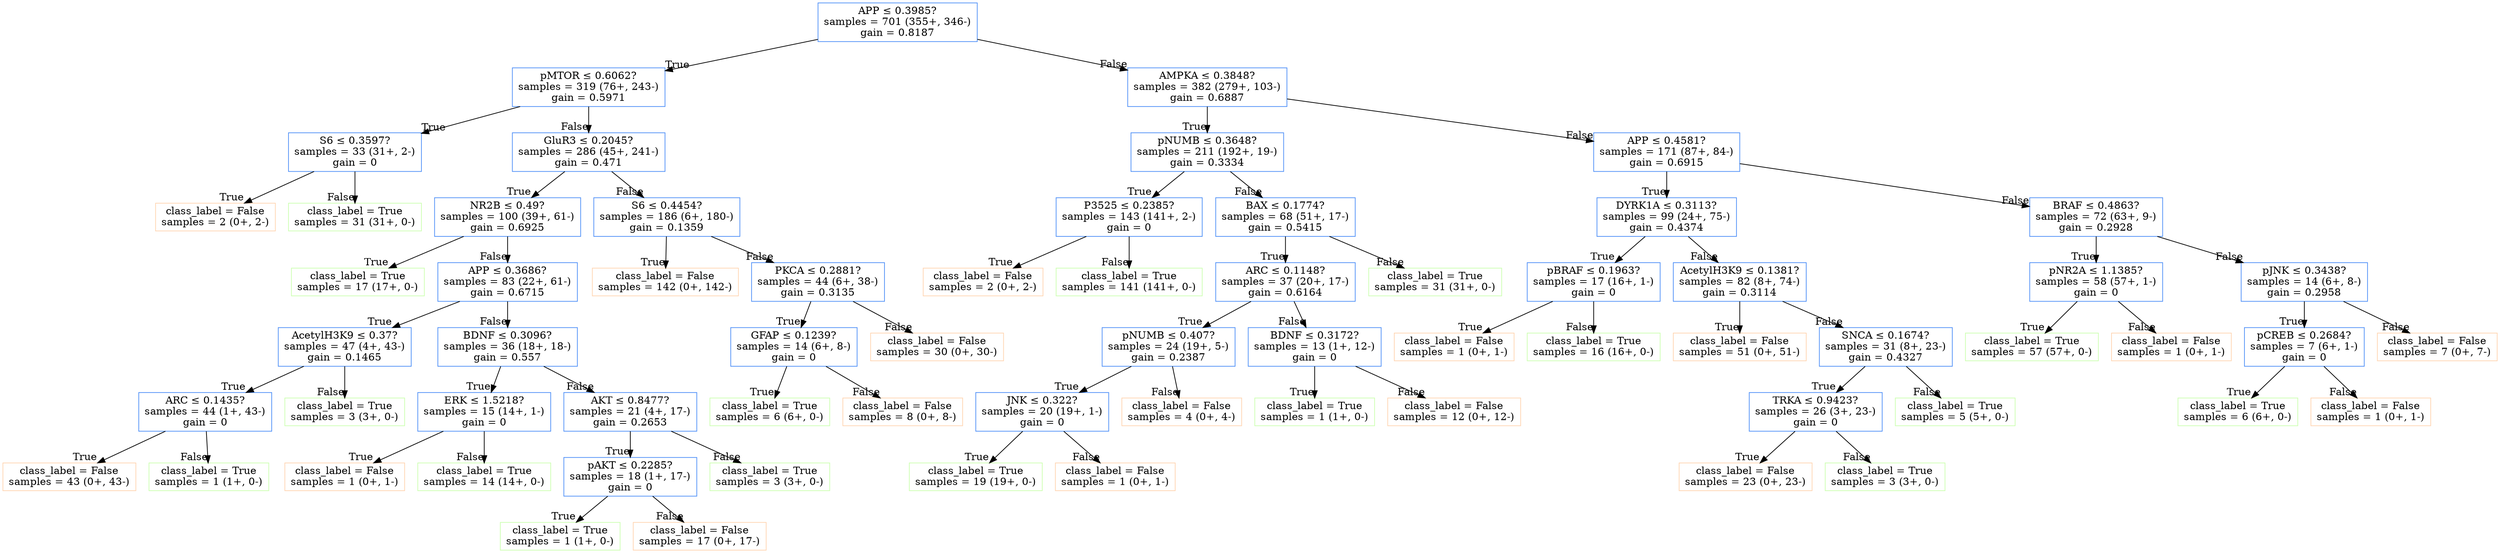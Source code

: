 strict digraph "" {
	node [label="\N",
		shape=box
	];
	0	 [color="#5191f7",
		label="APP &le; 0.3985?
samples = 701 (355+, 346-)
gain = 0.8187"];
	1	 [color="#5191f7",
		label="pMTOR &le; 0.6062?
samples = 319 (76+, 243-)
gain = 0.5971"];
	0 -> 1	 [headlabel=True];
	30	 [color="#5191f7",
		label="AMPKA &le; 0.3848?
samples = 382 (279+, 103-)
gain = 0.6887"];
	0 -> 30	 [headlabel=False];
	2	 [color="#5191f7",
		label="S6 &le; 0.3597?
samples = 33 (31+, 2-)
gain = 0"];
	1 -> 2	 [headlabel=True];
	5	 [color="#5191f7",
		label="GluR3 &le; 0.2045?
samples = 286 (45+, 241-)
gain = 0.471"];
	1 -> 5	 [headlabel=False];
	3	 [color="#ffd5b2",
		label="class_label = False
samples = 2 (0+, 2-)"];
	2 -> 3	 [headlabel=True];
	4	 [color="#cdffb2",
		label="class_label = True
samples = 31 (31+, 0-)"];
	2 -> 4	 [headlabel=False];
	6	 [color="#5191f7",
		label="NR2B &le; 0.49?
samples = 100 (39+, 61-)
gain = 0.6925"];
	5 -> 6	 [headlabel=True];
	23	 [color="#5191f7",
		label="S6 &le; 0.4454?
samples = 186 (6+, 180-)
gain = 0.1359"];
	5 -> 23	 [headlabel=False];
	7	 [color="#cdffb2",
		label="class_label = True
samples = 17 (17+, 0-)"];
	6 -> 7	 [headlabel=True];
	8	 [color="#5191f7",
		label="APP &le; 0.3686?
samples = 83 (22+, 61-)
gain = 0.6715"];
	6 -> 8	 [headlabel=False];
	9	 [color="#5191f7",
		label="AcetylH3K9 &le; 0.37?
samples = 47 (4+, 43-)
gain = 0.1465"];
	8 -> 9	 [headlabel=True];
	14	 [color="#5191f7",
		label="BDNF &le; 0.3096?
samples = 36 (18+, 18-)
gain = 0.557"];
	8 -> 14	 [headlabel=False];
	10	 [color="#5191f7",
		label="ARC &le; 0.1435?
samples = 44 (1+, 43-)
gain = 0"];
	9 -> 10	 [headlabel=True];
	13	 [color="#cdffb2",
		label="class_label = True
samples = 3 (3+, 0-)"];
	9 -> 13	 [headlabel=False];
	11	 [color="#ffd5b2",
		label="class_label = False
samples = 43 (0+, 43-)"];
	10 -> 11	 [headlabel=True];
	12	 [color="#cdffb2",
		label="class_label = True
samples = 1 (1+, 0-)"];
	10 -> 12	 [headlabel=False];
	15	 [color="#5191f7",
		label="ERK &le; 1.5218?
samples = 15 (14+, 1-)
gain = 0"];
	14 -> 15	 [headlabel=True];
	18	 [color="#5191f7",
		label="AKT &le; 0.8477?
samples = 21 (4+, 17-)
gain = 0.2653"];
	14 -> 18	 [headlabel=False];
	16	 [color="#ffd5b2",
		label="class_label = False
samples = 1 (0+, 1-)"];
	15 -> 16	 [headlabel=True];
	17	 [color="#cdffb2",
		label="class_label = True
samples = 14 (14+, 0-)"];
	15 -> 17	 [headlabel=False];
	19	 [color="#5191f7",
		label="pAKT &le; 0.2285?
samples = 18 (1+, 17-)
gain = 0"];
	18 -> 19	 [headlabel=True];
	22	 [color="#cdffb2",
		label="class_label = True
samples = 3 (3+, 0-)"];
	18 -> 22	 [headlabel=False];
	20	 [color="#cdffb2",
		label="class_label = True
samples = 1 (1+, 0-)"];
	19 -> 20	 [headlabel=True];
	21	 [color="#ffd5b2",
		label="class_label = False
samples = 17 (0+, 17-)"];
	19 -> 21	 [headlabel=False];
	24	 [color="#ffd5b2",
		label="class_label = False
samples = 142 (0+, 142-)"];
	23 -> 24	 [headlabel=True];
	25	 [color="#5191f7",
		label="PKCA &le; 0.2881?
samples = 44 (6+, 38-)
gain = 0.3135"];
	23 -> 25	 [headlabel=False];
	26	 [color="#5191f7",
		label="GFAP &le; 0.1239?
samples = 14 (6+, 8-)
gain = 0"];
	25 -> 26	 [headlabel=True];
	29	 [color="#ffd5b2",
		label="class_label = False
samples = 30 (0+, 30-)"];
	25 -> 29	 [headlabel=False];
	27	 [color="#cdffb2",
		label="class_label = True
samples = 6 (6+, 0-)"];
	26 -> 27	 [headlabel=True];
	28	 [color="#ffd5b2",
		label="class_label = False
samples = 8 (0+, 8-)"];
	26 -> 28	 [headlabel=False];
	31	 [color="#5191f7",
		label="pNUMB &le; 0.3648?
samples = 211 (192+, 19-)
gain = 0.3334"];
	30 -> 31	 [headlabel=True];
	46	 [color="#5191f7",
		label="APP &le; 0.4581?
samples = 171 (87+, 84-)
gain = 0.6915"];
	30 -> 46	 [headlabel=False];
	32	 [color="#5191f7",
		label="P3525 &le; 0.2385?
samples = 143 (141+, 2-)
gain = 0"];
	31 -> 32	 [headlabel=True];
	35	 [color="#5191f7",
		label="BAX &le; 0.1774?
samples = 68 (51+, 17-)
gain = 0.5415"];
	31 -> 35	 [headlabel=False];
	33	 [color="#ffd5b2",
		label="class_label = False
samples = 2 (0+, 2-)"];
	32 -> 33	 [headlabel=True];
	34	 [color="#cdffb2",
		label="class_label = True
samples = 141 (141+, 0-)"];
	32 -> 34	 [headlabel=False];
	36	 [color="#5191f7",
		label="ARC &le; 0.1148?
samples = 37 (20+, 17-)
gain = 0.6164"];
	35 -> 36	 [headlabel=True];
	45	 [color="#cdffb2",
		label="class_label = True
samples = 31 (31+, 0-)"];
	35 -> 45	 [headlabel=False];
	37	 [color="#5191f7",
		label="pNUMB &le; 0.407?
samples = 24 (19+, 5-)
gain = 0.2387"];
	36 -> 37	 [headlabel=True];
	42	 [color="#5191f7",
		label="BDNF &le; 0.3172?
samples = 13 (1+, 12-)
gain = 0"];
	36 -> 42	 [headlabel=False];
	38	 [color="#5191f7",
		label="JNK &le; 0.322?
samples = 20 (19+, 1-)
gain = 0"];
	37 -> 38	 [headlabel=True];
	41	 [color="#ffd5b2",
		label="class_label = False
samples = 4 (0+, 4-)"];
	37 -> 41	 [headlabel=False];
	39	 [color="#cdffb2",
		label="class_label = True
samples = 19 (19+, 0-)"];
	38 -> 39	 [headlabel=True];
	40	 [color="#ffd5b2",
		label="class_label = False
samples = 1 (0+, 1-)"];
	38 -> 40	 [headlabel=False];
	43	 [color="#cdffb2",
		label="class_label = True
samples = 1 (1+, 0-)"];
	42 -> 43	 [headlabel=True];
	44	 [color="#ffd5b2",
		label="class_label = False
samples = 12 (0+, 12-)"];
	42 -> 44	 [headlabel=False];
	47	 [color="#5191f7",
		label="DYRK1A &le; 0.3113?
samples = 99 (24+, 75-)
gain = 0.4374"];
	46 -> 47	 [headlabel=True];
	58	 [color="#5191f7",
		label="BRAF &le; 0.4863?
samples = 72 (63+, 9-)
gain = 0.2928"];
	46 -> 58	 [headlabel=False];
	48	 [color="#5191f7",
		label="pBRAF &le; 0.1963?
samples = 17 (16+, 1-)
gain = 0"];
	47 -> 48	 [headlabel=True];
	51	 [color="#5191f7",
		label="AcetylH3K9 &le; 0.1381?
samples = 82 (8+, 74-)
gain = 0.3114"];
	47 -> 51	 [headlabel=False];
	49	 [color="#ffd5b2",
		label="class_label = False
samples = 1 (0+, 1-)"];
	48 -> 49	 [headlabel=True];
	50	 [color="#cdffb2",
		label="class_label = True
samples = 16 (16+, 0-)"];
	48 -> 50	 [headlabel=False];
	52	 [color="#ffd5b2",
		label="class_label = False
samples = 51 (0+, 51-)"];
	51 -> 52	 [headlabel=True];
	53	 [color="#5191f7",
		label="SNCA &le; 0.1674?
samples = 31 (8+, 23-)
gain = 0.4327"];
	51 -> 53	 [headlabel=False];
	54	 [color="#5191f7",
		label="TRKA &le; 0.9423?
samples = 26 (3+, 23-)
gain = 0"];
	53 -> 54	 [headlabel=True];
	57	 [color="#cdffb2",
		label="class_label = True
samples = 5 (5+, 0-)"];
	53 -> 57	 [headlabel=False];
	55	 [color="#ffd5b2",
		label="class_label = False
samples = 23 (0+, 23-)"];
	54 -> 55	 [headlabel=True];
	56	 [color="#cdffb2",
		label="class_label = True
samples = 3 (3+, 0-)"];
	54 -> 56	 [headlabel=False];
	59	 [color="#5191f7",
		label="pNR2A &le; 1.1385?
samples = 58 (57+, 1-)
gain = 0"];
	58 -> 59	 [headlabel=True];
	62	 [color="#5191f7",
		label="pJNK &le; 0.3438?
samples = 14 (6+, 8-)
gain = 0.2958"];
	58 -> 62	 [headlabel=False];
	60	 [color="#cdffb2",
		label="class_label = True
samples = 57 (57+, 0-)"];
	59 -> 60	 [headlabel=True];
	61	 [color="#ffd5b2",
		label="class_label = False
samples = 1 (0+, 1-)"];
	59 -> 61	 [headlabel=False];
	63	 [color="#5191f7",
		label="pCREB &le; 0.2684?
samples = 7 (6+, 1-)
gain = 0"];
	62 -> 63	 [headlabel=True];
	66	 [color="#ffd5b2",
		label="class_label = False
samples = 7 (0+, 7-)"];
	62 -> 66	 [headlabel=False];
	64	 [color="#cdffb2",
		label="class_label = True
samples = 6 (6+, 0-)"];
	63 -> 64	 [headlabel=True];
	65	 [color="#ffd5b2",
		label="class_label = False
samples = 1 (0+, 1-)"];
	63 -> 65	 [headlabel=False];
}
